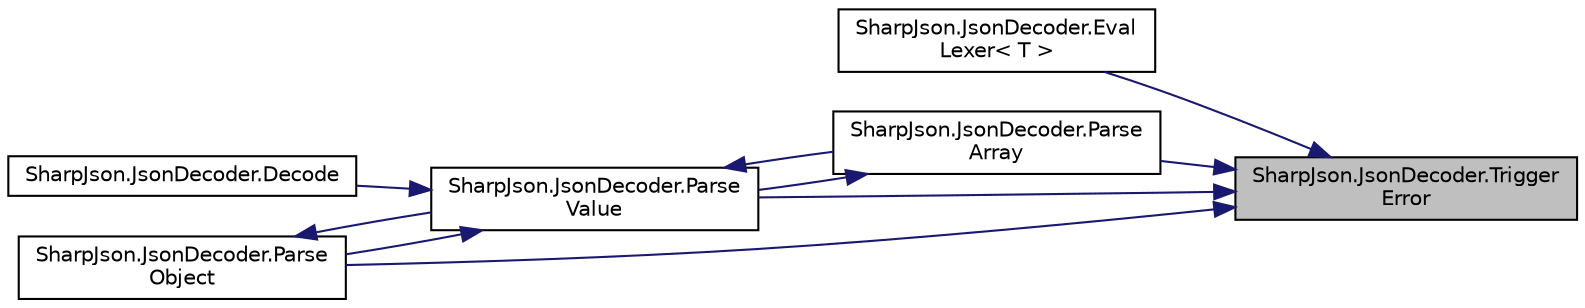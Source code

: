 digraph "SharpJson.JsonDecoder.TriggerError"
{
 // LATEX_PDF_SIZE
  edge [fontname="Helvetica",fontsize="10",labelfontname="Helvetica",labelfontsize="10"];
  node [fontname="Helvetica",fontsize="10",shape=record];
  rankdir="RL";
  Node1 [label="SharpJson.JsonDecoder.Trigger\lError",height=0.2,width=0.4,color="black", fillcolor="grey75", style="filled", fontcolor="black",tooltip=" "];
  Node1 -> Node2 [dir="back",color="midnightblue",fontsize="10",style="solid",fontname="Helvetica"];
  Node2 [label="SharpJson.JsonDecoder.Eval\lLexer\< T \>",height=0.2,width=0.4,color="black", fillcolor="white", style="filled",URL="$class_sharp_json_1_1_json_decoder.html#a5257f808b48a66fdf9159ed80fccee99",tooltip=" "];
  Node1 -> Node3 [dir="back",color="midnightblue",fontsize="10",style="solid",fontname="Helvetica"];
  Node3 [label="SharpJson.JsonDecoder.Parse\lArray",height=0.2,width=0.4,color="black", fillcolor="white", style="filled",URL="$class_sharp_json_1_1_json_decoder.html#a8ea9277fbcda21fc40d79634cbb96c89",tooltip=" "];
  Node3 -> Node4 [dir="back",color="midnightblue",fontsize="10",style="solid",fontname="Helvetica"];
  Node4 [label="SharpJson.JsonDecoder.Parse\lValue",height=0.2,width=0.4,color="black", fillcolor="white", style="filled",URL="$class_sharp_json_1_1_json_decoder.html#ad67cc8fc02cea01cd101c09631fb3d05",tooltip=" "];
  Node4 -> Node5 [dir="back",color="midnightblue",fontsize="10",style="solid",fontname="Helvetica"];
  Node5 [label="SharpJson.JsonDecoder.Decode",height=0.2,width=0.4,color="black", fillcolor="white", style="filled",URL="$class_sharp_json_1_1_json_decoder.html#a6300221209a5b9cccd906817263a2e3c",tooltip=" "];
  Node4 -> Node3 [dir="back",color="midnightblue",fontsize="10",style="solid",fontname="Helvetica"];
  Node4 -> Node6 [dir="back",color="midnightblue",fontsize="10",style="solid",fontname="Helvetica"];
  Node6 [label="SharpJson.JsonDecoder.Parse\lObject",height=0.2,width=0.4,color="black", fillcolor="white", style="filled",URL="$class_sharp_json_1_1_json_decoder.html#ad6d5d2ed661ee7fd724784616ebfff7b",tooltip=" "];
  Node6 -> Node4 [dir="back",color="midnightblue",fontsize="10",style="solid",fontname="Helvetica"];
  Node1 -> Node6 [dir="back",color="midnightblue",fontsize="10",style="solid",fontname="Helvetica"];
  Node1 -> Node4 [dir="back",color="midnightblue",fontsize="10",style="solid",fontname="Helvetica"];
}
